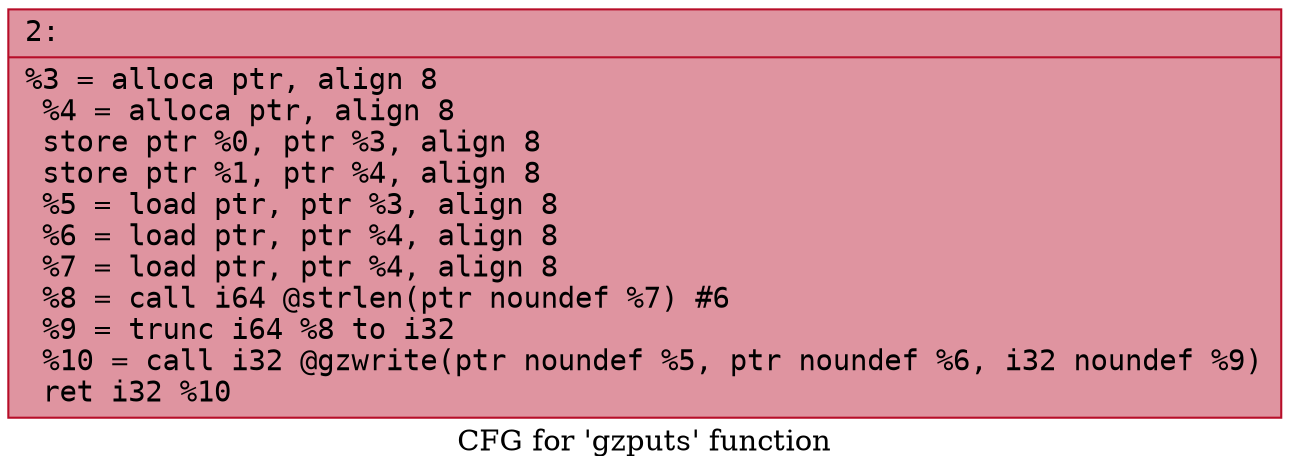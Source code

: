 digraph "CFG for 'gzputs' function" {
	label="CFG for 'gzputs' function";

	Node0x600001036210 [shape=record,color="#b70d28ff", style=filled, fillcolor="#b70d2870" fontname="Courier",label="{2:\l|  %3 = alloca ptr, align 8\l  %4 = alloca ptr, align 8\l  store ptr %0, ptr %3, align 8\l  store ptr %1, ptr %4, align 8\l  %5 = load ptr, ptr %3, align 8\l  %6 = load ptr, ptr %4, align 8\l  %7 = load ptr, ptr %4, align 8\l  %8 = call i64 @strlen(ptr noundef %7) #6\l  %9 = trunc i64 %8 to i32\l  %10 = call i32 @gzwrite(ptr noundef %5, ptr noundef %6, i32 noundef %9)\l  ret i32 %10\l}"];
}

